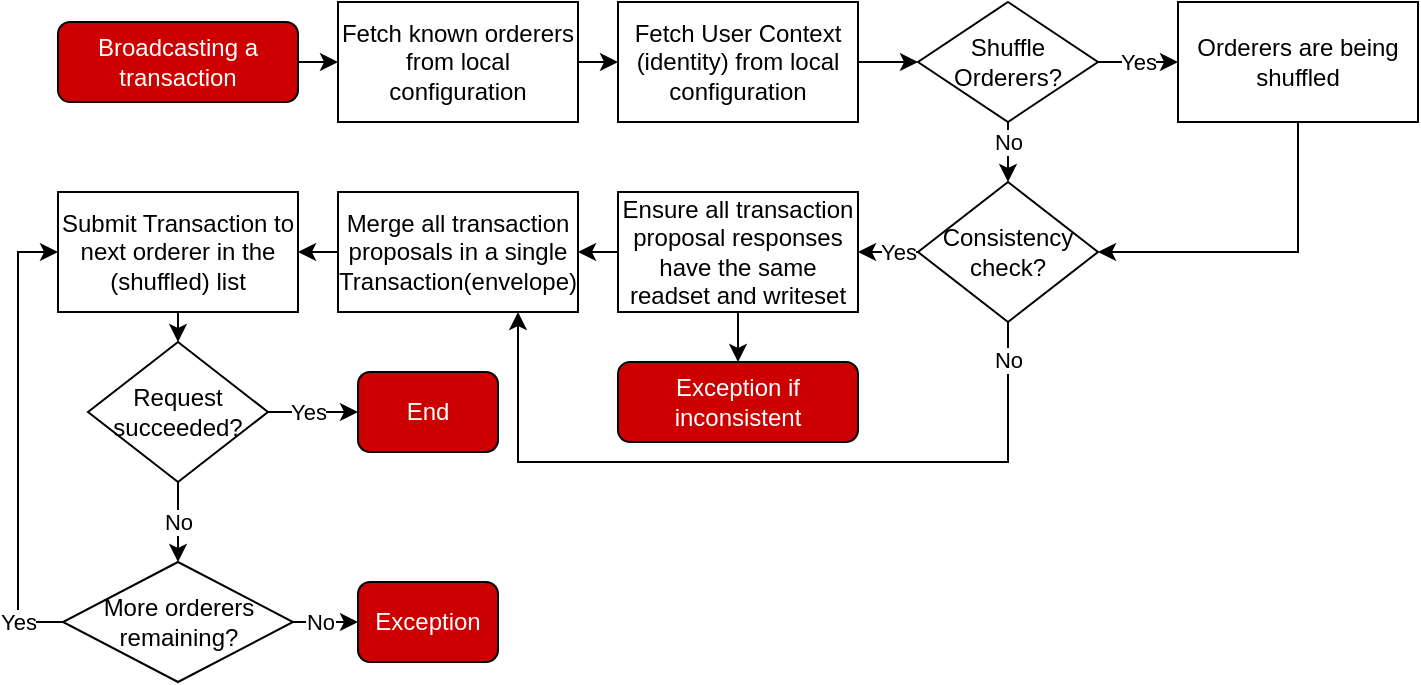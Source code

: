 <mxfile version="14.4.4" type="device"><diagram id="wjtddJ0Sp6mL4wntwJbf" name="Page-1"><mxGraphModel dx="2062" dy="1052" grid="1" gridSize="10" guides="1" tooltips="1" connect="1" arrows="1" fold="1" page="1" pageScale="1" pageWidth="827" pageHeight="1169" math="0" shadow="0"><root><mxCell id="0"/><mxCell id="1" parent="0"/><mxCell id="tUaOd1P_grxr7jZrQ9ds-3" style="edgeStyle=orthogonalEdgeStyle;rounded=0;orthogonalLoop=1;jettySize=auto;html=1;exitX=1;exitY=0.5;exitDx=0;exitDy=0;entryX=0;entryY=0.5;entryDx=0;entryDy=0;" edge="1" parent="1" source="tUaOd1P_grxr7jZrQ9ds-1" target="tUaOd1P_grxr7jZrQ9ds-2"><mxGeometry relative="1" as="geometry"/></mxCell><mxCell id="tUaOd1P_grxr7jZrQ9ds-1" value="Broadcasting a transaction" style="rounded=1;whiteSpace=wrap;html=1;fillColor=#CC0000;fontColor=#FFFFFF;" vertex="1" parent="1"><mxGeometry x="30" y="10" width="120" height="40" as="geometry"/></mxCell><mxCell id="tUaOd1P_grxr7jZrQ9ds-5" style="edgeStyle=orthogonalEdgeStyle;rounded=0;orthogonalLoop=1;jettySize=auto;html=1;exitX=1;exitY=0.5;exitDx=0;exitDy=0;entryX=0;entryY=0.5;entryDx=0;entryDy=0;" edge="1" parent="1" source="tUaOd1P_grxr7jZrQ9ds-2" target="tUaOd1P_grxr7jZrQ9ds-4"><mxGeometry relative="1" as="geometry"/></mxCell><mxCell id="tUaOd1P_grxr7jZrQ9ds-2" value="Fetch known orderers from local configuration" style="rounded=0;whiteSpace=wrap;html=1;" vertex="1" parent="1"><mxGeometry x="170" width="120" height="60" as="geometry"/></mxCell><mxCell id="tUaOd1P_grxr7jZrQ9ds-7" style="edgeStyle=orthogonalEdgeStyle;rounded=0;orthogonalLoop=1;jettySize=auto;html=1;exitX=1;exitY=0.5;exitDx=0;exitDy=0;entryX=0;entryY=0.5;entryDx=0;entryDy=0;" edge="1" parent="1" source="tUaOd1P_grxr7jZrQ9ds-4" target="tUaOd1P_grxr7jZrQ9ds-6"><mxGeometry relative="1" as="geometry"/></mxCell><mxCell id="tUaOd1P_grxr7jZrQ9ds-4" value="Fetch User Context (identity) from local configuration" style="rounded=0;whiteSpace=wrap;html=1;" vertex="1" parent="1"><mxGeometry x="310" width="120" height="60" as="geometry"/></mxCell><mxCell id="tUaOd1P_grxr7jZrQ9ds-9" value="Yes" style="edgeStyle=orthogonalEdgeStyle;rounded=0;orthogonalLoop=1;jettySize=auto;html=1;exitX=1;exitY=0.5;exitDx=0;exitDy=0;entryX=0;entryY=0.5;entryDx=0;entryDy=0;" edge="1" parent="1" source="tUaOd1P_grxr7jZrQ9ds-6" target="tUaOd1P_grxr7jZrQ9ds-8"><mxGeometry relative="1" as="geometry"/></mxCell><mxCell id="tUaOd1P_grxr7jZrQ9ds-12" value="No" style="edgeStyle=orthogonalEdgeStyle;rounded=0;orthogonalLoop=1;jettySize=auto;html=1;exitX=0.5;exitY=1;exitDx=0;exitDy=0;entryX=0.5;entryY=0;entryDx=0;entryDy=0;" edge="1" parent="1" source="tUaOd1P_grxr7jZrQ9ds-6" target="tUaOd1P_grxr7jZrQ9ds-11"><mxGeometry x="-0.333" relative="1" as="geometry"><mxPoint as="offset"/></mxGeometry></mxCell><mxCell id="tUaOd1P_grxr7jZrQ9ds-6" value="Shuffle&lt;br&gt;Orderers?" style="rhombus;whiteSpace=wrap;html=1;" vertex="1" parent="1"><mxGeometry x="460" width="90" height="60" as="geometry"/></mxCell><mxCell id="tUaOd1P_grxr7jZrQ9ds-13" style="edgeStyle=orthogonalEdgeStyle;rounded=0;orthogonalLoop=1;jettySize=auto;html=1;exitX=0.5;exitY=1;exitDx=0;exitDy=0;entryX=1;entryY=0.5;entryDx=0;entryDy=0;" edge="1" parent="1" source="tUaOd1P_grxr7jZrQ9ds-8" target="tUaOd1P_grxr7jZrQ9ds-11"><mxGeometry relative="1" as="geometry"/></mxCell><mxCell id="tUaOd1P_grxr7jZrQ9ds-8" value="Orderers are being shuffled" style="rounded=0;whiteSpace=wrap;html=1;" vertex="1" parent="1"><mxGeometry x="590" width="120" height="60" as="geometry"/></mxCell><mxCell id="tUaOd1P_grxr7jZrQ9ds-15" value="Yes" style="edgeStyle=orthogonalEdgeStyle;rounded=0;orthogonalLoop=1;jettySize=auto;html=1;exitX=0;exitY=0.5;exitDx=0;exitDy=0;entryX=1;entryY=0.5;entryDx=0;entryDy=0;" edge="1" parent="1" source="tUaOd1P_grxr7jZrQ9ds-11" target="tUaOd1P_grxr7jZrQ9ds-14"><mxGeometry x="-0.333" relative="1" as="geometry"><mxPoint as="offset"/></mxGeometry></mxCell><mxCell id="tUaOd1P_grxr7jZrQ9ds-21" value="No" style="edgeStyle=orthogonalEdgeStyle;rounded=0;orthogonalLoop=1;jettySize=auto;html=1;exitX=0.5;exitY=1;exitDx=0;exitDy=0;entryX=0.75;entryY=1;entryDx=0;entryDy=0;" edge="1" parent="1" source="tUaOd1P_grxr7jZrQ9ds-11" target="tUaOd1P_grxr7jZrQ9ds-16"><mxGeometry x="-0.905" relative="1" as="geometry"><Array as="points"><mxPoint x="505" y="230"/><mxPoint x="260" y="230"/></Array><mxPoint as="offset"/></mxGeometry></mxCell><mxCell id="tUaOd1P_grxr7jZrQ9ds-11" value="Consistency&lt;br&gt;check?" style="rhombus;whiteSpace=wrap;html=1;" vertex="1" parent="1"><mxGeometry x="460" y="90" width="90" height="70" as="geometry"/></mxCell><mxCell id="tUaOd1P_grxr7jZrQ9ds-19" style="edgeStyle=orthogonalEdgeStyle;rounded=0;orthogonalLoop=1;jettySize=auto;html=1;exitX=0.5;exitY=1;exitDx=0;exitDy=0;entryX=0.5;entryY=0;entryDx=0;entryDy=0;" edge="1" parent="1" source="tUaOd1P_grxr7jZrQ9ds-14" target="tUaOd1P_grxr7jZrQ9ds-18"><mxGeometry relative="1" as="geometry"/></mxCell><mxCell id="tUaOd1P_grxr7jZrQ9ds-20" style="edgeStyle=orthogonalEdgeStyle;rounded=0;orthogonalLoop=1;jettySize=auto;html=1;exitX=0;exitY=0.5;exitDx=0;exitDy=0;entryX=1;entryY=0.5;entryDx=0;entryDy=0;" edge="1" parent="1" source="tUaOd1P_grxr7jZrQ9ds-14" target="tUaOd1P_grxr7jZrQ9ds-16"><mxGeometry relative="1" as="geometry"/></mxCell><mxCell id="tUaOd1P_grxr7jZrQ9ds-14" value="Ensure all transaction proposal responses have the same readset and writeset" style="rounded=0;whiteSpace=wrap;html=1;" vertex="1" parent="1"><mxGeometry x="310" y="95" width="120" height="60" as="geometry"/></mxCell><mxCell id="tUaOd1P_grxr7jZrQ9ds-23" style="edgeStyle=orthogonalEdgeStyle;rounded=0;orthogonalLoop=1;jettySize=auto;html=1;exitX=0;exitY=0.5;exitDx=0;exitDy=0;entryX=1;entryY=0.5;entryDx=0;entryDy=0;" edge="1" parent="1" source="tUaOd1P_grxr7jZrQ9ds-16" target="tUaOd1P_grxr7jZrQ9ds-22"><mxGeometry relative="1" as="geometry"/></mxCell><mxCell id="tUaOd1P_grxr7jZrQ9ds-16" value="Merge all transaction proposals in a single Transaction(envelope)" style="rounded=0;whiteSpace=wrap;html=1;" vertex="1" parent="1"><mxGeometry x="170" y="95" width="120" height="60" as="geometry"/></mxCell><mxCell id="tUaOd1P_grxr7jZrQ9ds-18" value="Exception if inconsistent" style="rounded=1;whiteSpace=wrap;html=1;fillColor=#CC0000;fontColor=#FFFFFF;" vertex="1" parent="1"><mxGeometry x="310" y="180" width="120" height="40" as="geometry"/></mxCell><mxCell id="tUaOd1P_grxr7jZrQ9ds-25" style="edgeStyle=orthogonalEdgeStyle;rounded=0;orthogonalLoop=1;jettySize=auto;html=1;exitX=0.5;exitY=1;exitDx=0;exitDy=0;entryX=0.5;entryY=0;entryDx=0;entryDy=0;" edge="1" parent="1" source="tUaOd1P_grxr7jZrQ9ds-22" target="tUaOd1P_grxr7jZrQ9ds-24"><mxGeometry relative="1" as="geometry"/></mxCell><mxCell id="tUaOd1P_grxr7jZrQ9ds-22" value="Submit Transaction to next orderer in the (shuffled) list" style="rounded=0;whiteSpace=wrap;html=1;" vertex="1" parent="1"><mxGeometry x="30" y="95" width="120" height="60" as="geometry"/></mxCell><mxCell id="tUaOd1P_grxr7jZrQ9ds-30" value="No" style="edgeStyle=orthogonalEdgeStyle;rounded=0;orthogonalLoop=1;jettySize=auto;html=1;exitX=0.5;exitY=1;exitDx=0;exitDy=0;entryX=0.5;entryY=0;entryDx=0;entryDy=0;" edge="1" parent="1" source="tUaOd1P_grxr7jZrQ9ds-24" target="tUaOd1P_grxr7jZrQ9ds-28"><mxGeometry relative="1" as="geometry"/></mxCell><mxCell id="tUaOd1P_grxr7jZrQ9ds-35" value="Yes" style="edgeStyle=orthogonalEdgeStyle;rounded=0;orthogonalLoop=1;jettySize=auto;html=1;exitX=1;exitY=0.5;exitDx=0;exitDy=0;entryX=0;entryY=0.5;entryDx=0;entryDy=0;" edge="1" parent="1" source="tUaOd1P_grxr7jZrQ9ds-24" target="tUaOd1P_grxr7jZrQ9ds-31"><mxGeometry x="-0.143" relative="1" as="geometry"><mxPoint as="offset"/></mxGeometry></mxCell><mxCell id="tUaOd1P_grxr7jZrQ9ds-24" value="Request&lt;br&gt;succeeded?" style="rhombus;whiteSpace=wrap;html=1;" vertex="1" parent="1"><mxGeometry x="45" y="170" width="90" height="70" as="geometry"/></mxCell><mxCell id="tUaOd1P_grxr7jZrQ9ds-34" value="Yes" style="edgeStyle=orthogonalEdgeStyle;rounded=0;orthogonalLoop=1;jettySize=auto;html=1;exitX=0;exitY=0.5;exitDx=0;exitDy=0;entryX=0;entryY=0.5;entryDx=0;entryDy=0;" edge="1" parent="1" source="tUaOd1P_grxr7jZrQ9ds-28" target="tUaOd1P_grxr7jZrQ9ds-22"><mxGeometry x="-0.802" relative="1" as="geometry"><mxPoint as="offset"/></mxGeometry></mxCell><mxCell id="tUaOd1P_grxr7jZrQ9ds-37" value="No" style="edgeStyle=orthogonalEdgeStyle;rounded=0;orthogonalLoop=1;jettySize=auto;html=1;exitX=1;exitY=0.5;exitDx=0;exitDy=0;entryX=0;entryY=0.5;entryDx=0;entryDy=0;" edge="1" parent="1" source="tUaOd1P_grxr7jZrQ9ds-28" target="tUaOd1P_grxr7jZrQ9ds-36"><mxGeometry x="-0.231" relative="1" as="geometry"><mxPoint x="1" as="offset"/></mxGeometry></mxCell><mxCell id="tUaOd1P_grxr7jZrQ9ds-28" value="More orderers&lt;br&gt;remaining?" style="rhombus;whiteSpace=wrap;html=1;" vertex="1" parent="1"><mxGeometry x="32.5" y="280" width="115" height="60" as="geometry"/></mxCell><mxCell id="tUaOd1P_grxr7jZrQ9ds-31" value="End" style="rounded=1;whiteSpace=wrap;html=1;fillColor=#CC0000;fontColor=#FFFFFF;" vertex="1" parent="1"><mxGeometry x="180" y="185" width="70" height="40" as="geometry"/></mxCell><mxCell id="tUaOd1P_grxr7jZrQ9ds-36" value="Exception" style="rounded=1;whiteSpace=wrap;html=1;fillColor=#CC0000;fontColor=#FFFFFF;" vertex="1" parent="1"><mxGeometry x="180" y="290" width="70" height="40" as="geometry"/></mxCell></root></mxGraphModel></diagram></mxfile>